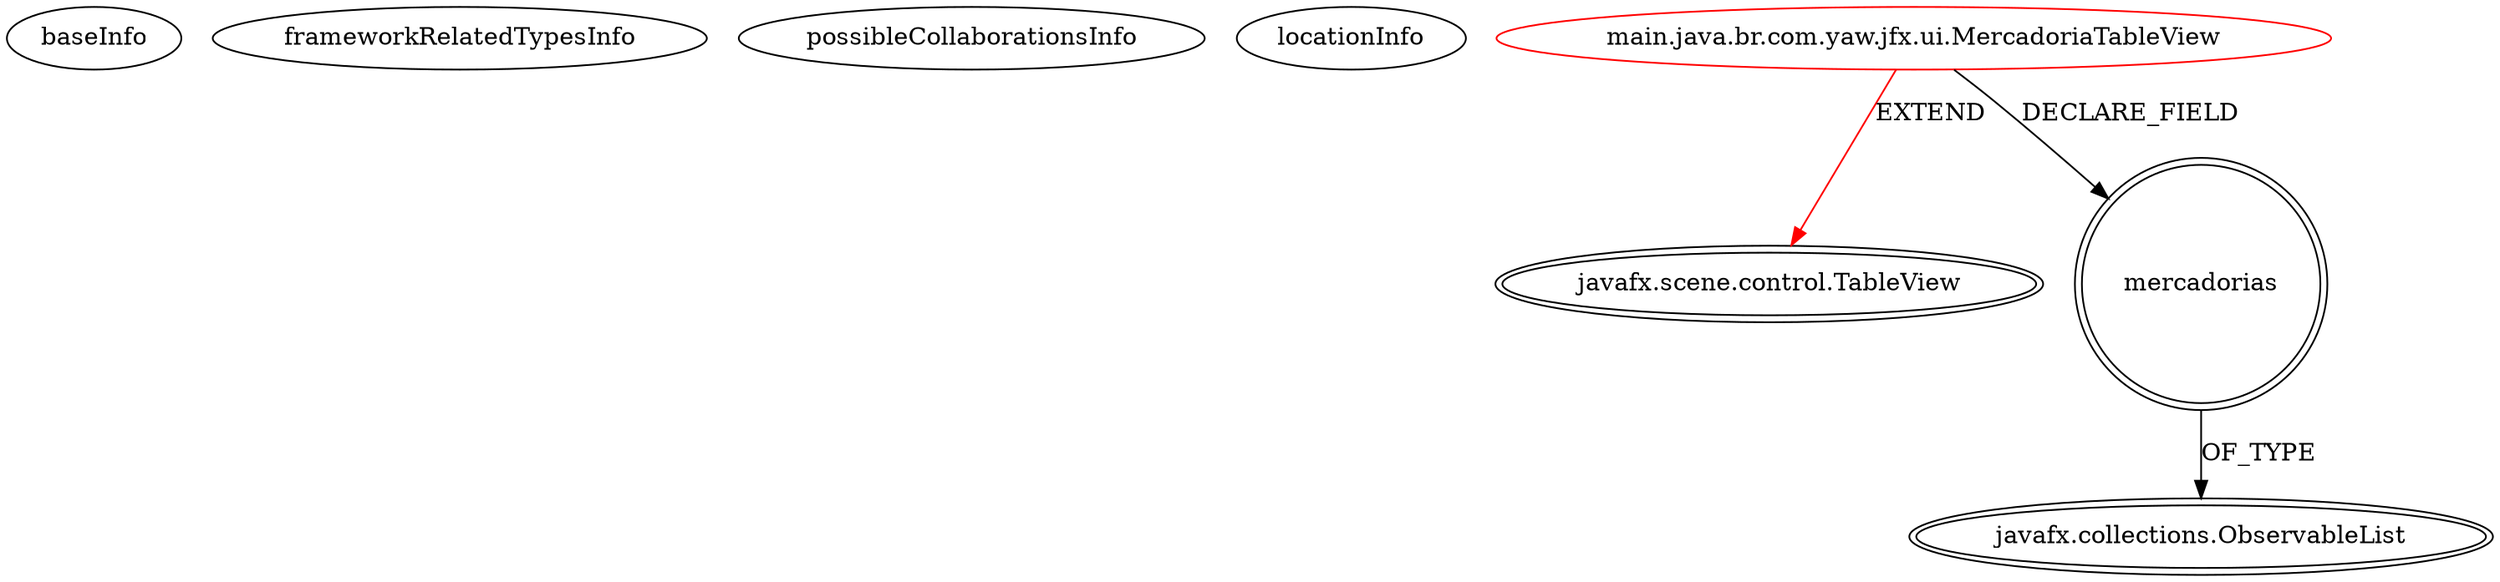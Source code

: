 digraph {
baseInfo[graphId=4874,category="extension_graph",isAnonymous=false,possibleRelation=false]
frameworkRelatedTypesInfo[0="javafx.scene.control.TableView"]
possibleCollaborationsInfo[]
locationInfo[projectName="yaw-javafx-jpa-crud",filePath="/yaw-javafx-jpa-crud/javafx-jpa-crud-master/src/main/java/br/com/yaw/jfx/ui/MercadoriaTableView.java",contextSignature="MercadoriaTableView",graphId="4874"]
0[label="main.java.br.com.yaw.jfx.ui.MercadoriaTableView",vertexType="ROOT_CLIENT_CLASS_DECLARATION",isFrameworkType=false,color=red]
1[label="javafx.scene.control.TableView",vertexType="FRAMEWORK_CLASS_TYPE",isFrameworkType=true,peripheries=2]
2[label="mercadorias",vertexType="FIELD_DECLARATION",isFrameworkType=true,peripheries=2,shape=circle]
3[label="javafx.collections.ObservableList",vertexType="FRAMEWORK_INTERFACE_TYPE",isFrameworkType=true,peripheries=2]
0->1[label="EXTEND",color=red]
0->2[label="DECLARE_FIELD"]
2->3[label="OF_TYPE"]
}

